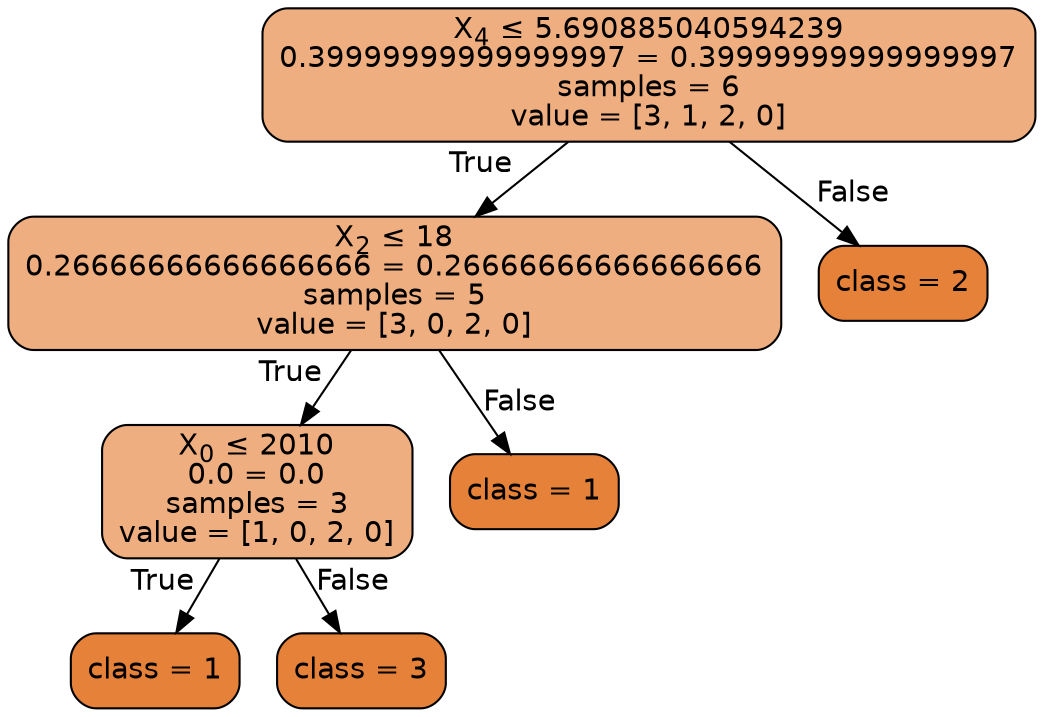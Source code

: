 
    digraph Tree {
    node [shape=box, style="filled, rounded", color="black", fontname=helvetica] ;
    edge [fontname=helvetica] ;
        0 [label=<X<SUB>4</SUB> &le; 5.690885040594239<br/>0.39999999999999997 = 0.39999999999999997<br/>samples = 6<br/>value = [3, 1, 2, 0]>, fillcolor="#e58139a4"] ;
    1 [label=<X<SUB>2</SUB> &le; 18<br/>0.26666666666666666 = 0.26666666666666666<br/>samples = 5<br/>value = [3, 0, 2, 0]>, fillcolor="#e58139a4"] ;
    3 [label=<X<SUB>0</SUB> &le; 2010<br/>0.0 = 0.0<br/>samples = 3<br/>value = [1, 0, 2, 0]>, fillcolor="#e58139a4"] ;
    7 [label="class = 1", fillcolor="#e58139ff"] ;
    8 [label="class = 3", fillcolor="#e58139ff"] ;
    3 -> 7 [labeldistance=2.5, labelangle=45, headlabel="True"] ;
    3 -> 8 [labeldistance=2.5, labelangle=-45, headlabel="False"] ;
    4 [label="class = 1", fillcolor="#e58139ff"] ;
    1 -> 3 [labeldistance=2.5, labelangle=45, headlabel="True"] ;
    1 -> 4 [labeldistance=2.5, labelangle=-45, headlabel="False"] ;
    2 [label="class = 2", fillcolor="#e58139ff"] ;
    0 -> 1 [labeldistance=2.5, labelangle=45, headlabel="True"] ;
    0 -> 2 [labeldistance=2.5, labelangle=-45, headlabel="False"] ;

    }
    